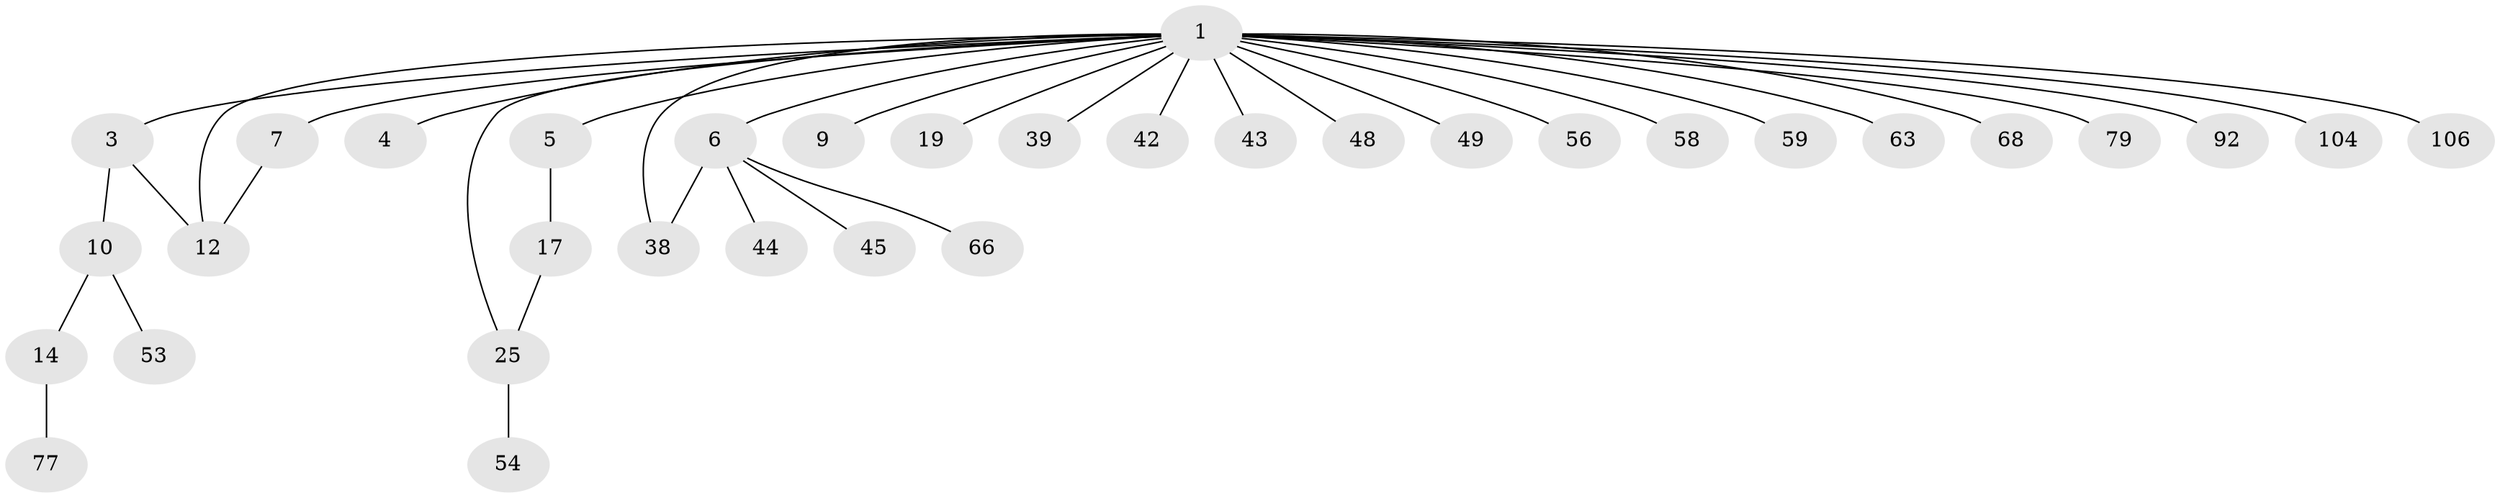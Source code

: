 // original degree distribution, {14: 0.008620689655172414, 12: 0.008620689655172414, 5: 0.04310344827586207, 1: 0.5603448275862069, 4: 0.017241379310344827, 6: 0.017241379310344827, 11: 0.008620689655172414, 7: 0.008620689655172414, 3: 0.06896551724137931, 2: 0.25862068965517243}
// Generated by graph-tools (version 1.1) at 2025/18/03/04/25 18:18:19]
// undirected, 34 vertices, 37 edges
graph export_dot {
graph [start="1"]
  node [color=gray90,style=filled];
  1 [super="+2"];
  3 [super="+47+112+52"];
  4;
  5 [super="+78+99"];
  6 [super="+29+8+13+18"];
  7 [super="+22+60+80+20"];
  9;
  10 [super="+30+36+23+21+102+111+96+57+35"];
  12 [super="+67+50"];
  14 [super="+16+103"];
  17 [super="+76+91+88+55"];
  19;
  25 [super="+33+69+94+32"];
  38 [super="+74"];
  39 [super="+90"];
  42 [super="+83"];
  43;
  44 [super="+73"];
  45;
  48;
  49 [super="+61+109"];
  53;
  54;
  56;
  58;
  59;
  63;
  66;
  68;
  77;
  79;
  92;
  104;
  106;
  1 -- 6;
  1 -- 7;
  1 -- 12;
  1 -- 19;
  1 -- 42;
  1 -- 43;
  1 -- 49;
  1 -- 56;
  1 -- 58;
  1 -- 63;
  1 -- 92;
  1 -- 104;
  1 -- 106;
  1 -- 3;
  1 -- 4;
  1 -- 5;
  1 -- 68;
  1 -- 39;
  1 -- 38;
  1 -- 9;
  1 -- 79;
  1 -- 48;
  1 -- 25;
  1 -- 59;
  3 -- 10;
  3 -- 12;
  5 -- 17;
  6 -- 45;
  6 -- 38;
  6 -- 66;
  6 -- 44;
  7 -- 12;
  10 -- 14;
  10 -- 53;
  14 -- 77;
  17 -- 25;
  25 -- 54;
}
